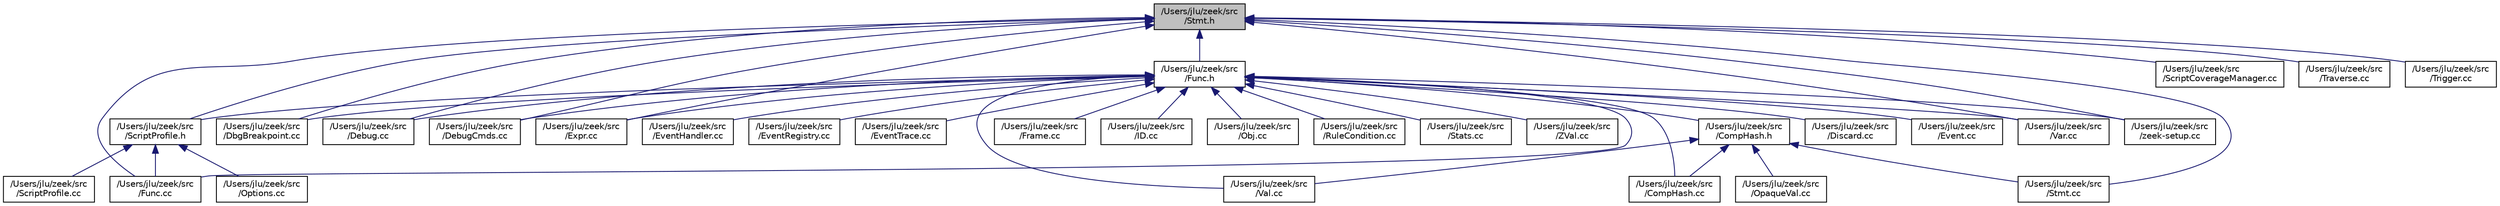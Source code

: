 digraph "/Users/jlu/zeek/src/Stmt.h"
{
 // LATEX_PDF_SIZE
  edge [fontname="Helvetica",fontsize="10",labelfontname="Helvetica",labelfontsize="10"];
  node [fontname="Helvetica",fontsize="10",shape=record];
  Node1 [label="/Users/jlu/zeek/src\l/Stmt.h",height=0.2,width=0.4,color="black", fillcolor="grey75", style="filled", fontcolor="black",tooltip=" "];
  Node1 -> Node2 [dir="back",color="midnightblue",fontsize="10",style="solid",fontname="Helvetica"];
  Node2 [label="/Users/jlu/zeek/src\l/DbgBreakpoint.cc",height=0.2,width=0.4,color="black", fillcolor="white", style="filled",URL="$d2/da9/DbgBreakpoint_8cc.html",tooltip=" "];
  Node1 -> Node3 [dir="back",color="midnightblue",fontsize="10",style="solid",fontname="Helvetica"];
  Node3 [label="/Users/jlu/zeek/src\l/Debug.cc",height=0.2,width=0.4,color="black", fillcolor="white", style="filled",URL="$d5/d79/Debug_8cc.html",tooltip=" "];
  Node1 -> Node4 [dir="back",color="midnightblue",fontsize="10",style="solid",fontname="Helvetica"];
  Node4 [label="/Users/jlu/zeek/src\l/DebugCmds.cc",height=0.2,width=0.4,color="black", fillcolor="white", style="filled",URL="$d3/d49/DebugCmds_8cc.html",tooltip=" "];
  Node1 -> Node5 [dir="back",color="midnightblue",fontsize="10",style="solid",fontname="Helvetica"];
  Node5 [label="/Users/jlu/zeek/src\l/Expr.cc",height=0.2,width=0.4,color="black", fillcolor="white", style="filled",URL="$de/d1c/Expr_8cc.html",tooltip=" "];
  Node1 -> Node6 [dir="back",color="midnightblue",fontsize="10",style="solid",fontname="Helvetica"];
  Node6 [label="/Users/jlu/zeek/src\l/Func.cc",height=0.2,width=0.4,color="black", fillcolor="white", style="filled",URL="$d4/da5/Func_8cc.html",tooltip=" "];
  Node1 -> Node7 [dir="back",color="midnightblue",fontsize="10",style="solid",fontname="Helvetica"];
  Node7 [label="/Users/jlu/zeek/src\l/Func.h",height=0.2,width=0.4,color="black", fillcolor="white", style="filled",URL="$d2/d8a/Func_8h.html",tooltip=" "];
  Node7 -> Node8 [dir="back",color="midnightblue",fontsize="10",style="solid",fontname="Helvetica"];
  Node8 [label="/Users/jlu/zeek/src\l/CompHash.cc",height=0.2,width=0.4,color="black", fillcolor="white", style="filled",URL="$d4/d88/CompHash_8cc.html",tooltip=" "];
  Node7 -> Node9 [dir="back",color="midnightblue",fontsize="10",style="solid",fontname="Helvetica"];
  Node9 [label="/Users/jlu/zeek/src\l/CompHash.h",height=0.2,width=0.4,color="black", fillcolor="white", style="filled",URL="$d9/d0a/CompHash_8h.html",tooltip=" "];
  Node9 -> Node8 [dir="back",color="midnightblue",fontsize="10",style="solid",fontname="Helvetica"];
  Node9 -> Node10 [dir="back",color="midnightblue",fontsize="10",style="solid",fontname="Helvetica"];
  Node10 [label="/Users/jlu/zeek/src\l/OpaqueVal.cc",height=0.2,width=0.4,color="black", fillcolor="white", style="filled",URL="$d9/d5b/OpaqueVal_8cc.html",tooltip=" "];
  Node9 -> Node11 [dir="back",color="midnightblue",fontsize="10",style="solid",fontname="Helvetica"];
  Node11 [label="/Users/jlu/zeek/src\l/Stmt.cc",height=0.2,width=0.4,color="black", fillcolor="white", style="filled",URL="$d9/dbb/Stmt_8cc.html",tooltip=" "];
  Node9 -> Node12 [dir="back",color="midnightblue",fontsize="10",style="solid",fontname="Helvetica"];
  Node12 [label="/Users/jlu/zeek/src\l/Val.cc",height=0.2,width=0.4,color="black", fillcolor="white", style="filled",URL="$d8/dcc/Val_8cc.html",tooltip=" "];
  Node7 -> Node2 [dir="back",color="midnightblue",fontsize="10",style="solid",fontname="Helvetica"];
  Node7 -> Node3 [dir="back",color="midnightblue",fontsize="10",style="solid",fontname="Helvetica"];
  Node7 -> Node4 [dir="back",color="midnightblue",fontsize="10",style="solid",fontname="Helvetica"];
  Node7 -> Node13 [dir="back",color="midnightblue",fontsize="10",style="solid",fontname="Helvetica"];
  Node13 [label="/Users/jlu/zeek/src\l/Discard.cc",height=0.2,width=0.4,color="black", fillcolor="white", style="filled",URL="$d3/d2e/Discard_8cc.html",tooltip=" "];
  Node7 -> Node14 [dir="back",color="midnightblue",fontsize="10",style="solid",fontname="Helvetica"];
  Node14 [label="/Users/jlu/zeek/src\l/Event.cc",height=0.2,width=0.4,color="black", fillcolor="white", style="filled",URL="$d5/dcf/Event_8cc.html",tooltip=" "];
  Node7 -> Node15 [dir="back",color="midnightblue",fontsize="10",style="solid",fontname="Helvetica"];
  Node15 [label="/Users/jlu/zeek/src\l/EventHandler.cc",height=0.2,width=0.4,color="black", fillcolor="white", style="filled",URL="$d0/dff/EventHandler_8cc.html",tooltip=" "];
  Node7 -> Node16 [dir="back",color="midnightblue",fontsize="10",style="solid",fontname="Helvetica"];
  Node16 [label="/Users/jlu/zeek/src\l/EventRegistry.cc",height=0.2,width=0.4,color="black", fillcolor="white", style="filled",URL="$d0/dd8/EventRegistry_8cc.html",tooltip=" "];
  Node7 -> Node17 [dir="back",color="midnightblue",fontsize="10",style="solid",fontname="Helvetica"];
  Node17 [label="/Users/jlu/zeek/src\l/EventTrace.cc",height=0.2,width=0.4,color="black", fillcolor="white", style="filled",URL="$d9/ded/EventTrace_8cc.html",tooltip=" "];
  Node7 -> Node5 [dir="back",color="midnightblue",fontsize="10",style="solid",fontname="Helvetica"];
  Node7 -> Node18 [dir="back",color="midnightblue",fontsize="10",style="solid",fontname="Helvetica"];
  Node18 [label="/Users/jlu/zeek/src\l/Frame.cc",height=0.2,width=0.4,color="black", fillcolor="white", style="filled",URL="$d9/d7d/Frame_8cc.html",tooltip=" "];
  Node7 -> Node6 [dir="back",color="midnightblue",fontsize="10",style="solid",fontname="Helvetica"];
  Node7 -> Node19 [dir="back",color="midnightblue",fontsize="10",style="solid",fontname="Helvetica"];
  Node19 [label="/Users/jlu/zeek/src\l/ID.cc",height=0.2,width=0.4,color="black", fillcolor="white", style="filled",URL="$d1/d5f/ID_8cc.html",tooltip=" "];
  Node7 -> Node20 [dir="back",color="midnightblue",fontsize="10",style="solid",fontname="Helvetica"];
  Node20 [label="/Users/jlu/zeek/src\l/Obj.cc",height=0.2,width=0.4,color="black", fillcolor="white", style="filled",URL="$d6/dae/Obj_8cc.html",tooltip=" "];
  Node7 -> Node21 [dir="back",color="midnightblue",fontsize="10",style="solid",fontname="Helvetica"];
  Node21 [label="/Users/jlu/zeek/src\l/RuleCondition.cc",height=0.2,width=0.4,color="black", fillcolor="white", style="filled",URL="$d9/dca/RuleCondition_8cc.html",tooltip=" "];
  Node7 -> Node22 [dir="back",color="midnightblue",fontsize="10",style="solid",fontname="Helvetica"];
  Node22 [label="/Users/jlu/zeek/src\l/ScriptProfile.h",height=0.2,width=0.4,color="black", fillcolor="white", style="filled",URL="$d5/d0b/ScriptProfile_8h.html",tooltip=" "];
  Node22 -> Node6 [dir="back",color="midnightblue",fontsize="10",style="solid",fontname="Helvetica"];
  Node22 -> Node23 [dir="back",color="midnightblue",fontsize="10",style="solid",fontname="Helvetica"];
  Node23 [label="/Users/jlu/zeek/src\l/Options.cc",height=0.2,width=0.4,color="black", fillcolor="white", style="filled",URL="$df/d06/Options_8cc.html",tooltip=" "];
  Node22 -> Node24 [dir="back",color="midnightblue",fontsize="10",style="solid",fontname="Helvetica"];
  Node24 [label="/Users/jlu/zeek/src\l/ScriptProfile.cc",height=0.2,width=0.4,color="black", fillcolor="white", style="filled",URL="$d4/d3d/ScriptProfile_8cc.html",tooltip=" "];
  Node7 -> Node25 [dir="back",color="midnightblue",fontsize="10",style="solid",fontname="Helvetica"];
  Node25 [label="/Users/jlu/zeek/src\l/Stats.cc",height=0.2,width=0.4,color="black", fillcolor="white", style="filled",URL="$db/d99/Stats_8cc.html",tooltip=" "];
  Node7 -> Node12 [dir="back",color="midnightblue",fontsize="10",style="solid",fontname="Helvetica"];
  Node7 -> Node26 [dir="back",color="midnightblue",fontsize="10",style="solid",fontname="Helvetica"];
  Node26 [label="/Users/jlu/zeek/src\l/Var.cc",height=0.2,width=0.4,color="black", fillcolor="white", style="filled",URL="$d9/d1c/Var_8cc.html",tooltip=" "];
  Node7 -> Node27 [dir="back",color="midnightblue",fontsize="10",style="solid",fontname="Helvetica"];
  Node27 [label="/Users/jlu/zeek/src\l/ZVal.cc",height=0.2,width=0.4,color="black", fillcolor="white", style="filled",URL="$d2/d8b/ZVal_8cc.html",tooltip=" "];
  Node7 -> Node28 [dir="back",color="midnightblue",fontsize="10",style="solid",fontname="Helvetica"];
  Node28 [label="/Users/jlu/zeek/src\l/zeek-setup.cc",height=0.2,width=0.4,color="black", fillcolor="white", style="filled",URL="$d4/d80/zeek-setup_8cc.html",tooltip=" "];
  Node1 -> Node29 [dir="back",color="midnightblue",fontsize="10",style="solid",fontname="Helvetica"];
  Node29 [label="/Users/jlu/zeek/src\l/ScriptCoverageManager.cc",height=0.2,width=0.4,color="black", fillcolor="white", style="filled",URL="$dc/dcb/ScriptCoverageManager_8cc.html",tooltip=" "];
  Node1 -> Node22 [dir="back",color="midnightblue",fontsize="10",style="solid",fontname="Helvetica"];
  Node1 -> Node11 [dir="back",color="midnightblue",fontsize="10",style="solid",fontname="Helvetica"];
  Node1 -> Node30 [dir="back",color="midnightblue",fontsize="10",style="solid",fontname="Helvetica"];
  Node30 [label="/Users/jlu/zeek/src\l/Traverse.cc",height=0.2,width=0.4,color="black", fillcolor="white", style="filled",URL="$d5/d4f/Traverse_8cc.html",tooltip=" "];
  Node1 -> Node31 [dir="back",color="midnightblue",fontsize="10",style="solid",fontname="Helvetica"];
  Node31 [label="/Users/jlu/zeek/src\l/Trigger.cc",height=0.2,width=0.4,color="black", fillcolor="white", style="filled",URL="$d5/dc6/Trigger_8cc.html",tooltip=" "];
  Node1 -> Node26 [dir="back",color="midnightblue",fontsize="10",style="solid",fontname="Helvetica"];
  Node1 -> Node28 [dir="back",color="midnightblue",fontsize="10",style="solid",fontname="Helvetica"];
}
